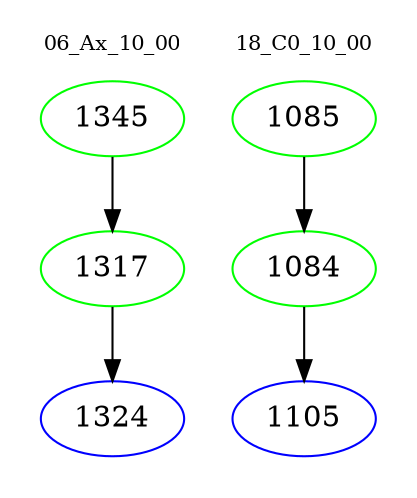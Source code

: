 digraph{
subgraph cluster_0 {
color = white
label = "06_Ax_10_00";
fontsize=10;
T0_1345 [label="1345", color="green"]
T0_1345 -> T0_1317 [color="black"]
T0_1317 [label="1317", color="green"]
T0_1317 -> T0_1324 [color="black"]
T0_1324 [label="1324", color="blue"]
}
subgraph cluster_1 {
color = white
label = "18_C0_10_00";
fontsize=10;
T1_1085 [label="1085", color="green"]
T1_1085 -> T1_1084 [color="black"]
T1_1084 [label="1084", color="green"]
T1_1084 -> T1_1105 [color="black"]
T1_1105 [label="1105", color="blue"]
}
}
